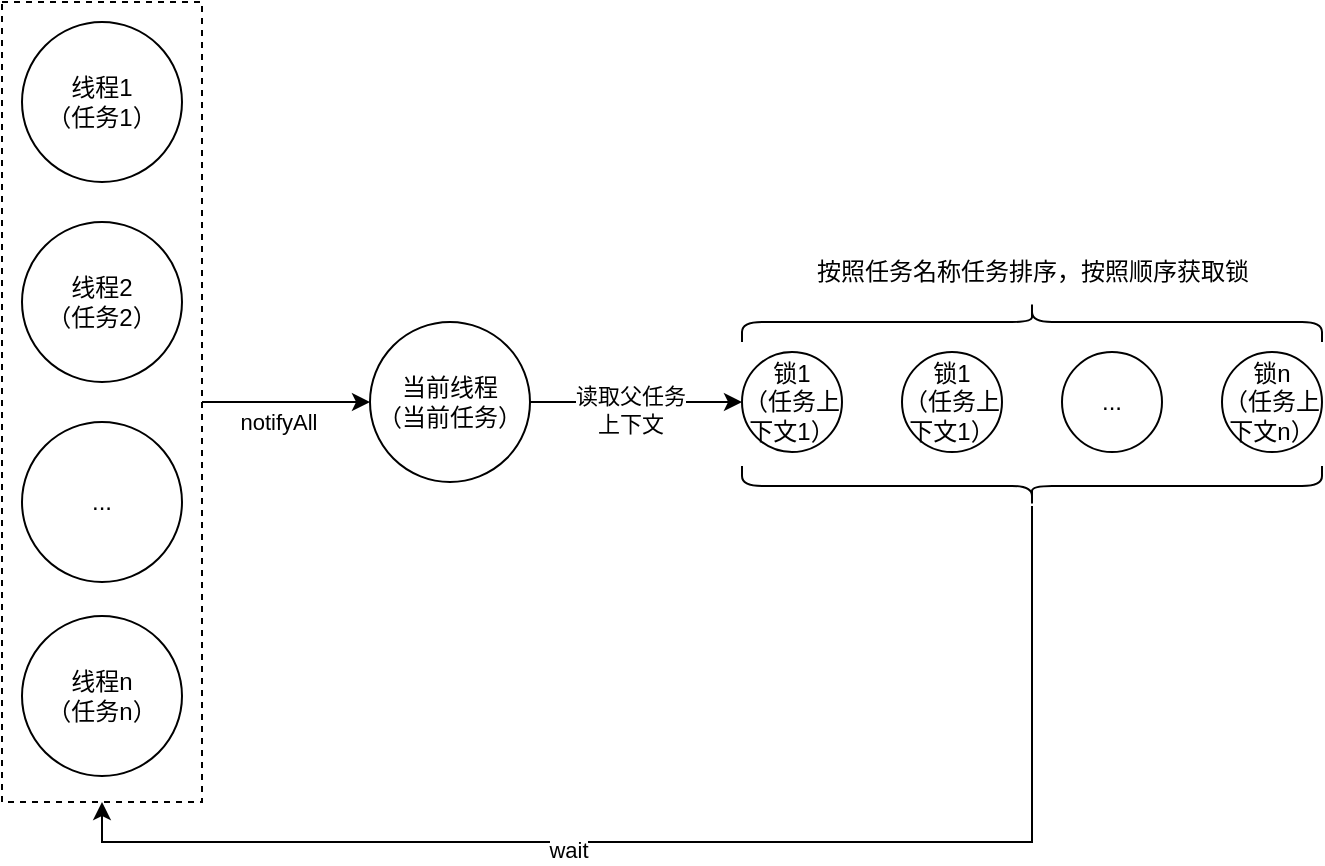 <mxfile version="22.1.18" type="github">
  <diagram name="第 1 页" id="_XUrh3UBLOdG2CLPe91Y">
    <mxGraphModel dx="1194" dy="606" grid="1" gridSize="10" guides="1" tooltips="1" connect="1" arrows="1" fold="1" page="1" pageScale="1" pageWidth="827" pageHeight="1169" math="0" shadow="0">
      <root>
        <mxCell id="0" />
        <mxCell id="1" parent="0" />
        <mxCell id="_SiXs5mkcGYst8uzlgKZ-18" style="edgeStyle=orthogonalEdgeStyle;rounded=0;orthogonalLoop=1;jettySize=auto;html=1;entryX=0;entryY=0.5;entryDx=0;entryDy=0;" edge="1" parent="1" source="_SiXs5mkcGYst8uzlgKZ-13" target="_SiXs5mkcGYst8uzlgKZ-1">
          <mxGeometry relative="1" as="geometry" />
        </mxCell>
        <mxCell id="_SiXs5mkcGYst8uzlgKZ-19" value="notifyAll" style="edgeLabel;html=1;align=center;verticalAlign=middle;resizable=0;points=[];" vertex="1" connectable="0" parent="_SiXs5mkcGYst8uzlgKZ-18">
          <mxGeometry x="-0.091" y="-1" relative="1" as="geometry">
            <mxPoint y="9" as="offset" />
          </mxGeometry>
        </mxCell>
        <mxCell id="_SiXs5mkcGYst8uzlgKZ-13" value="" style="rounded=0;whiteSpace=wrap;html=1;dashed=1;fillColor=none;" vertex="1" parent="1">
          <mxGeometry x="190" y="40" width="100" height="400" as="geometry" />
        </mxCell>
        <mxCell id="_SiXs5mkcGYst8uzlgKZ-15" style="edgeStyle=orthogonalEdgeStyle;rounded=0;orthogonalLoop=1;jettySize=auto;html=1;entryX=0;entryY=0.5;entryDx=0;entryDy=0;" edge="1" parent="1" source="_SiXs5mkcGYst8uzlgKZ-1" target="_SiXs5mkcGYst8uzlgKZ-4">
          <mxGeometry relative="1" as="geometry" />
        </mxCell>
        <mxCell id="_SiXs5mkcGYst8uzlgKZ-16" value="读取父任务&lt;br&gt;上下文" style="edgeLabel;html=1;align=center;verticalAlign=middle;resizable=0;points=[];" vertex="1" connectable="0" parent="_SiXs5mkcGYst8uzlgKZ-15">
          <mxGeometry x="-0.061" y="-4" relative="1" as="geometry">
            <mxPoint as="offset" />
          </mxGeometry>
        </mxCell>
        <mxCell id="_SiXs5mkcGYst8uzlgKZ-1" value="当前线程&lt;br&gt;（当前任务）" style="ellipse;whiteSpace=wrap;html=1;aspect=fixed;" vertex="1" parent="1">
          <mxGeometry x="374" y="200" width="80" height="80" as="geometry" />
        </mxCell>
        <mxCell id="_SiXs5mkcGYst8uzlgKZ-2" value="线程1&lt;br&gt;（任务1）" style="ellipse;whiteSpace=wrap;html=1;aspect=fixed;" vertex="1" parent="1">
          <mxGeometry x="200" y="50" width="80" height="80" as="geometry" />
        </mxCell>
        <mxCell id="_SiXs5mkcGYst8uzlgKZ-3" value="线程2&lt;br&gt;（任务2）" style="ellipse;whiteSpace=wrap;html=1;aspect=fixed;" vertex="1" parent="1">
          <mxGeometry x="200" y="150" width="80" height="80" as="geometry" />
        </mxCell>
        <mxCell id="_SiXs5mkcGYst8uzlgKZ-4" value="锁1&lt;br&gt;（任务上下文1）" style="ellipse;whiteSpace=wrap;html=1;aspect=fixed;" vertex="1" parent="1">
          <mxGeometry x="560" y="215" width="50" height="50" as="geometry" />
        </mxCell>
        <mxCell id="_SiXs5mkcGYst8uzlgKZ-5" value="锁1&lt;br&gt;（任务上下文1）" style="ellipse;whiteSpace=wrap;html=1;aspect=fixed;" vertex="1" parent="1">
          <mxGeometry x="640" y="215" width="50" height="50" as="geometry" />
        </mxCell>
        <mxCell id="_SiXs5mkcGYst8uzlgKZ-6" value="..." style="ellipse;whiteSpace=wrap;html=1;aspect=fixed;" vertex="1" parent="1">
          <mxGeometry x="720" y="215" width="50" height="50" as="geometry" />
        </mxCell>
        <mxCell id="_SiXs5mkcGYst8uzlgKZ-7" value="锁n&lt;br&gt;（任务上下文n）" style="ellipse;whiteSpace=wrap;html=1;aspect=fixed;" vertex="1" parent="1">
          <mxGeometry x="800" y="215" width="50" height="50" as="geometry" />
        </mxCell>
        <mxCell id="_SiXs5mkcGYst8uzlgKZ-8" value="" style="shape=curlyBracket;whiteSpace=wrap;html=1;rounded=1;labelPosition=left;verticalLabelPosition=middle;align=right;verticalAlign=middle;rotation=90;" vertex="1" parent="1">
          <mxGeometry x="695" y="55" width="20" height="290" as="geometry" />
        </mxCell>
        <mxCell id="_SiXs5mkcGYst8uzlgKZ-9" value="按照任务名称任务排序，按照顺序获取锁" style="text;html=1;strokeColor=none;fillColor=none;align=center;verticalAlign=middle;whiteSpace=wrap;rounded=0;" vertex="1" parent="1">
          <mxGeometry x="587.5" y="160" width="235" height="30" as="geometry" />
        </mxCell>
        <mxCell id="_SiXs5mkcGYst8uzlgKZ-14" style="edgeStyle=orthogonalEdgeStyle;rounded=0;orthogonalLoop=1;jettySize=auto;html=1;entryX=0.5;entryY=1;entryDx=0;entryDy=0;" edge="1" parent="1" source="_SiXs5mkcGYst8uzlgKZ-10" target="_SiXs5mkcGYst8uzlgKZ-13">
          <mxGeometry relative="1" as="geometry">
            <Array as="points">
              <mxPoint x="705" y="460" />
              <mxPoint x="240" y="460" />
            </Array>
          </mxGeometry>
        </mxCell>
        <mxCell id="_SiXs5mkcGYst8uzlgKZ-17" value="wait" style="edgeLabel;html=1;align=center;verticalAlign=middle;resizable=0;points=[];" vertex="1" connectable="0" parent="_SiXs5mkcGYst8uzlgKZ-14">
          <mxGeometry x="0.227" y="4" relative="1" as="geometry">
            <mxPoint as="offset" />
          </mxGeometry>
        </mxCell>
        <mxCell id="_SiXs5mkcGYst8uzlgKZ-10" value="" style="shape=curlyBracket;whiteSpace=wrap;html=1;rounded=1;labelPosition=left;verticalLabelPosition=middle;align=right;verticalAlign=middle;rotation=-90;size=0.5;" vertex="1" parent="1">
          <mxGeometry x="695" y="137" width="20" height="290" as="geometry" />
        </mxCell>
        <mxCell id="_SiXs5mkcGYst8uzlgKZ-11" value="..." style="ellipse;whiteSpace=wrap;html=1;aspect=fixed;" vertex="1" parent="1">
          <mxGeometry x="200" y="250" width="80" height="80" as="geometry" />
        </mxCell>
        <mxCell id="_SiXs5mkcGYst8uzlgKZ-12" value="线程n&lt;br&gt;（任务n）" style="ellipse;whiteSpace=wrap;html=1;aspect=fixed;" vertex="1" parent="1">
          <mxGeometry x="200" y="347" width="80" height="80" as="geometry" />
        </mxCell>
      </root>
    </mxGraphModel>
  </diagram>
</mxfile>
